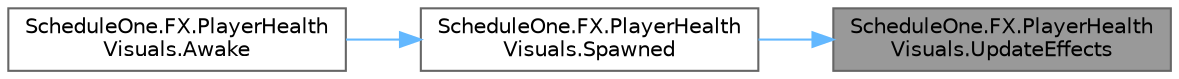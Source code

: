 digraph "ScheduleOne.FX.PlayerHealthVisuals.UpdateEffects"
{
 // LATEX_PDF_SIZE
  bgcolor="transparent";
  edge [fontname=Helvetica,fontsize=10,labelfontname=Helvetica,labelfontsize=10];
  node [fontname=Helvetica,fontsize=10,shape=box,height=0.2,width=0.4];
  rankdir="RL";
  Node1 [id="Node000001",label="ScheduleOne.FX.PlayerHealth\lVisuals.UpdateEffects",height=0.2,width=0.4,color="gray40", fillcolor="grey60", style="filled", fontcolor="black",tooltip=" "];
  Node1 -> Node2 [id="edge1_Node000001_Node000002",dir="back",color="steelblue1",style="solid",tooltip=" "];
  Node2 [id="Node000002",label="ScheduleOne.FX.PlayerHealth\lVisuals.Spawned",height=0.2,width=0.4,color="grey40", fillcolor="white", style="filled",URL="$class_schedule_one_1_1_f_x_1_1_player_health_visuals.html#a01dde7a03a6651298c3dcca04ca6d814",tooltip=" "];
  Node2 -> Node3 [id="edge2_Node000002_Node000003",dir="back",color="steelblue1",style="solid",tooltip=" "];
  Node3 [id="Node000003",label="ScheduleOne.FX.PlayerHealth\lVisuals.Awake",height=0.2,width=0.4,color="grey40", fillcolor="white", style="filled",URL="$class_schedule_one_1_1_f_x_1_1_player_health_visuals.html#acd30368d50a8277ad35bd5c7ce758d02",tooltip=" "];
}
